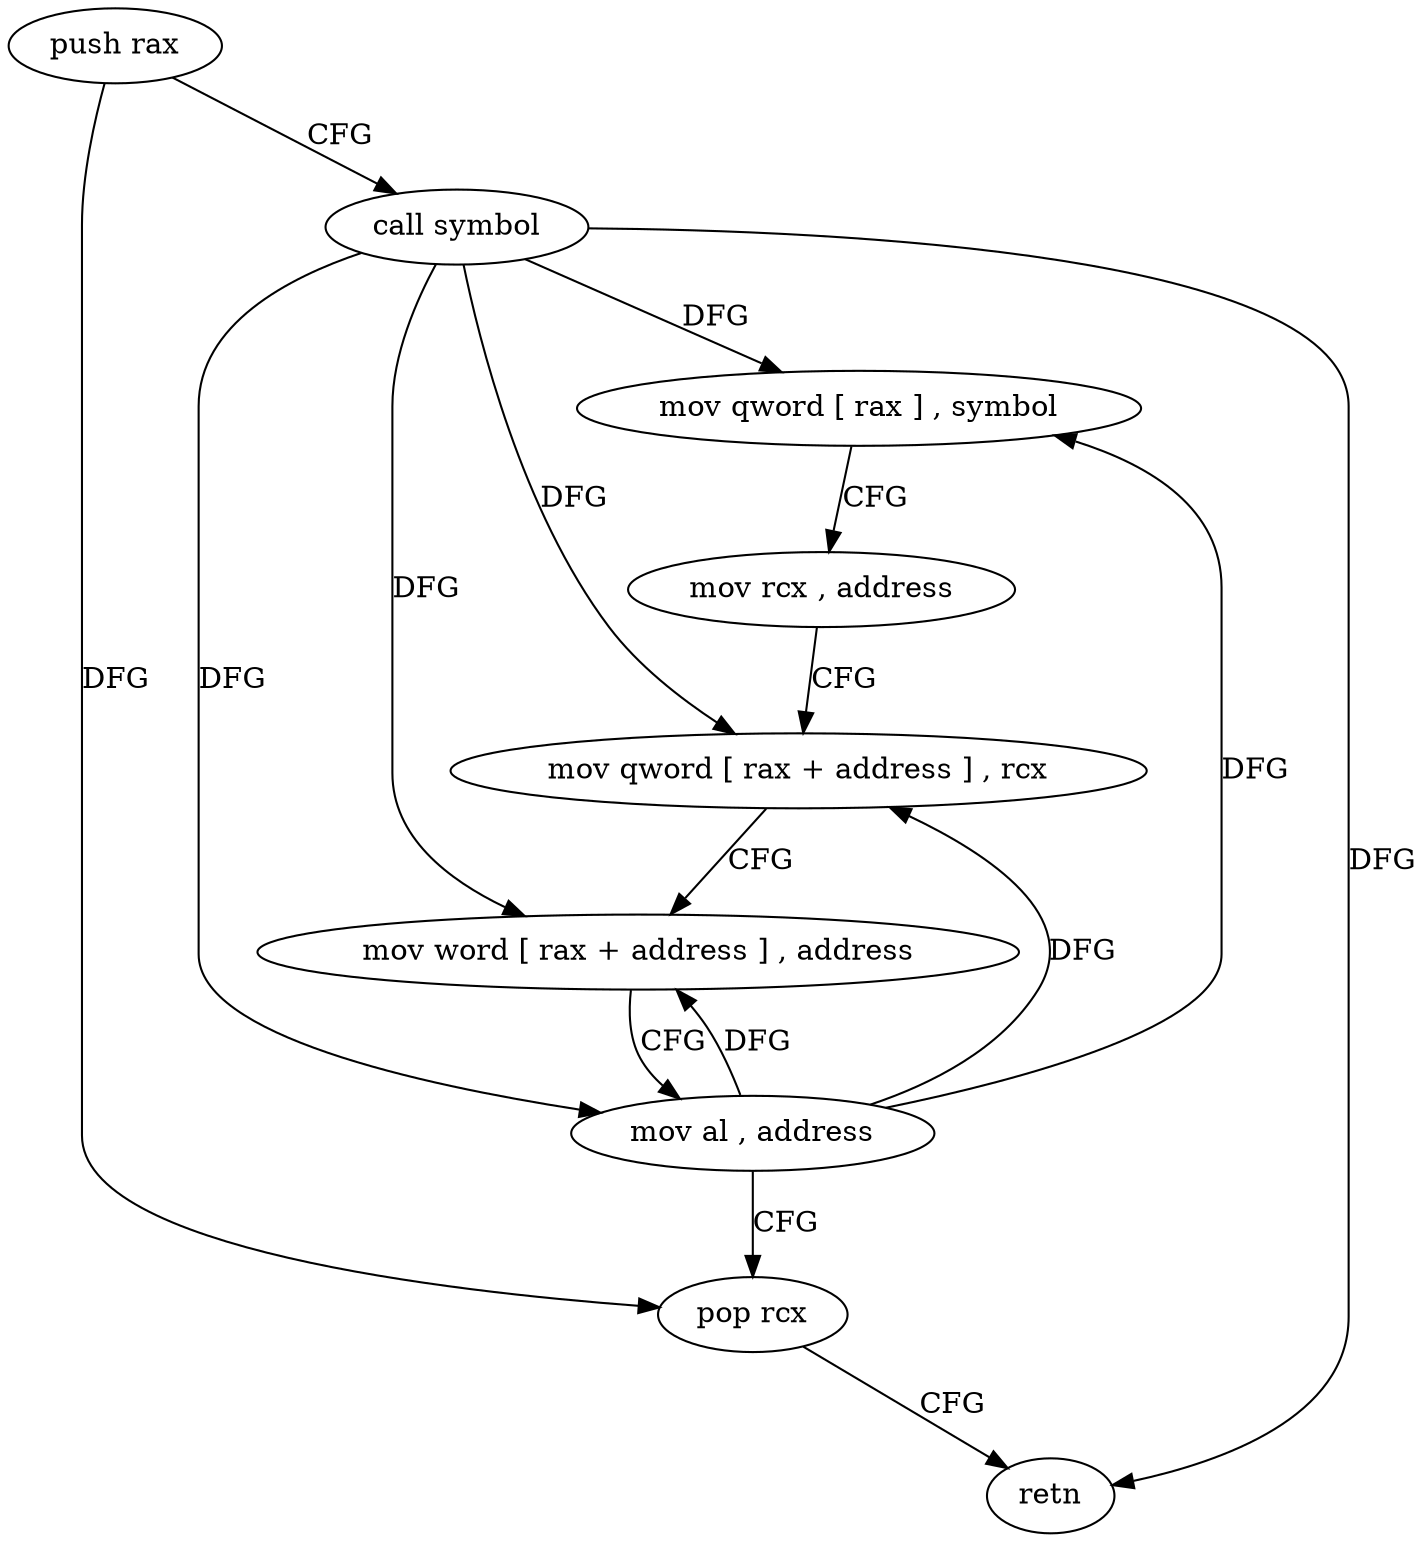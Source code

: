 digraph "func" {
"4240128" [label = "push rax" ]
"4240129" [label = "call symbol" ]
"4240134" [label = "mov qword [ rax ] , symbol" ]
"4240141" [label = "mov rcx , address" ]
"4240151" [label = "mov qword [ rax + address ] , rcx" ]
"4240155" [label = "mov word [ rax + address ] , address" ]
"4240161" [label = "mov al , address" ]
"4240163" [label = "pop rcx" ]
"4240164" [label = "retn" ]
"4240128" -> "4240129" [ label = "CFG" ]
"4240128" -> "4240163" [ label = "DFG" ]
"4240129" -> "4240134" [ label = "DFG" ]
"4240129" -> "4240151" [ label = "DFG" ]
"4240129" -> "4240155" [ label = "DFG" ]
"4240129" -> "4240161" [ label = "DFG" ]
"4240129" -> "4240164" [ label = "DFG" ]
"4240134" -> "4240141" [ label = "CFG" ]
"4240141" -> "4240151" [ label = "CFG" ]
"4240151" -> "4240155" [ label = "CFG" ]
"4240155" -> "4240161" [ label = "CFG" ]
"4240161" -> "4240163" [ label = "CFG" ]
"4240161" -> "4240134" [ label = "DFG" ]
"4240161" -> "4240151" [ label = "DFG" ]
"4240161" -> "4240155" [ label = "DFG" ]
"4240163" -> "4240164" [ label = "CFG" ]
}
